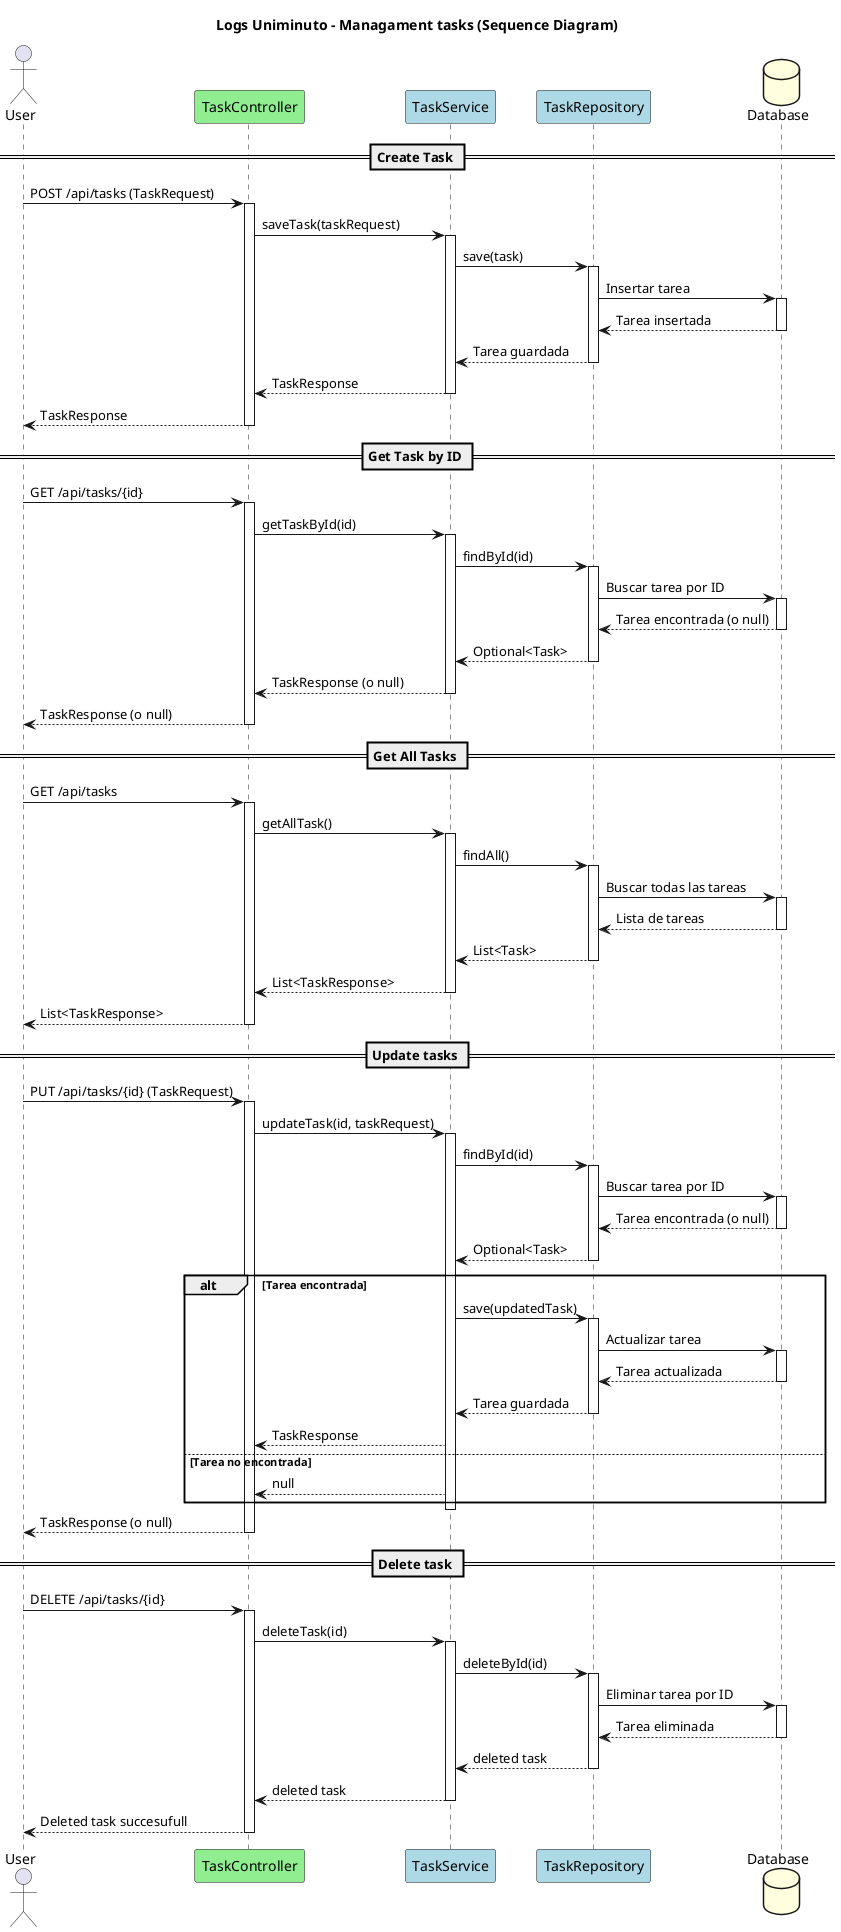 @startuml
title Logs Uniminuto - Managament tasks (Sequence Diagram)

actor Usuario as "User"
participant "TaskController" as Controller #Lightgreen
participant "TaskService" as Service #Lightblue
participant "TaskRepository" as Repository #Lightblue
database "Database" as DB #Lightyellow

== Create Task ==

Usuario -> Controller : POST /api/tasks (TaskRequest)
activate Controller
Controller -> Service : saveTask(taskRequest)
activate Service
Service -> Repository : save(task)
activate Repository
Repository -> DB : Insertar tarea
activate DB
DB --> Repository : Tarea insertada
deactivate DB
Repository --> Service : Tarea guardada
deactivate Repository
Service --> Controller : TaskResponse
deactivate Service
Controller --> Usuario : TaskResponse
deactivate Controller

== Get Task by ID ==

Usuario -> Controller : GET /api/tasks/{id}
activate Controller
Controller -> Service : getTaskById(id)
activate Service
Service -> Repository : findById(id)
activate Repository
Repository -> DB : Buscar tarea por ID
activate DB
DB --> Repository : Tarea encontrada (o null)
deactivate DB
Repository --> Service : Optional<Task>
deactivate Repository
Service --> Controller : TaskResponse (o null)
deactivate Service
Controller --> Usuario : TaskResponse (o null)
deactivate Controller

== Get All Tasks ==

Usuario -> Controller : GET /api/tasks
activate Controller
Controller -> Service : getAllTask()
activate Service
Service -> Repository : findAll()
activate Repository
Repository -> DB : Buscar todas las tareas
activate DB
DB --> Repository : Lista de tareas
deactivate DB
Repository --> Service : List<Task>
deactivate Repository
Service --> Controller : List<TaskResponse>
deactivate Service
Controller --> Usuario : List<TaskResponse>
deactivate Controller

== Update tasks ==

Usuario -> Controller : PUT /api/tasks/{id} (TaskRequest)
activate Controller
Controller -> Service : updateTask(id, taskRequest)
activate Service
Service -> Repository : findById(id)
activate Repository
Repository -> DB : Buscar tarea por ID
activate DB
DB --> Repository : Tarea encontrada (o null)
deactivate DB
Repository --> Service : Optional<Task>
deactivate Repository
alt Tarea encontrada
    Service -> Repository : save(updatedTask)
    activate Repository
    Repository -> DB : Actualizar tarea
    activate DB
    DB --> Repository : Tarea actualizada
    deactivate DB
    Repository --> Service : Tarea guardada
    deactivate Repository
    Service --> Controller : TaskResponse
else Tarea no encontrada
    Service --> Controller : null
end
deactivate Service
Controller --> Usuario : TaskResponse (o null)
deactivate Controller

== Delete task ==

Usuario -> Controller : DELETE /api/tasks/{id}
activate Controller
Controller -> Service : deleteTask(id)
activate Service
Service -> Repository : deleteById(id)
activate Repository
Repository -> DB : Eliminar tarea por ID
activate DB
DB --> Repository : Tarea eliminada
deactivate DB
Repository --> Service : deleted task
deactivate Repository
Service --> Controller: deleted task
deactivate Service
Controller --> Usuario : Deleted task succesufull
deactivate Controller

@enduml